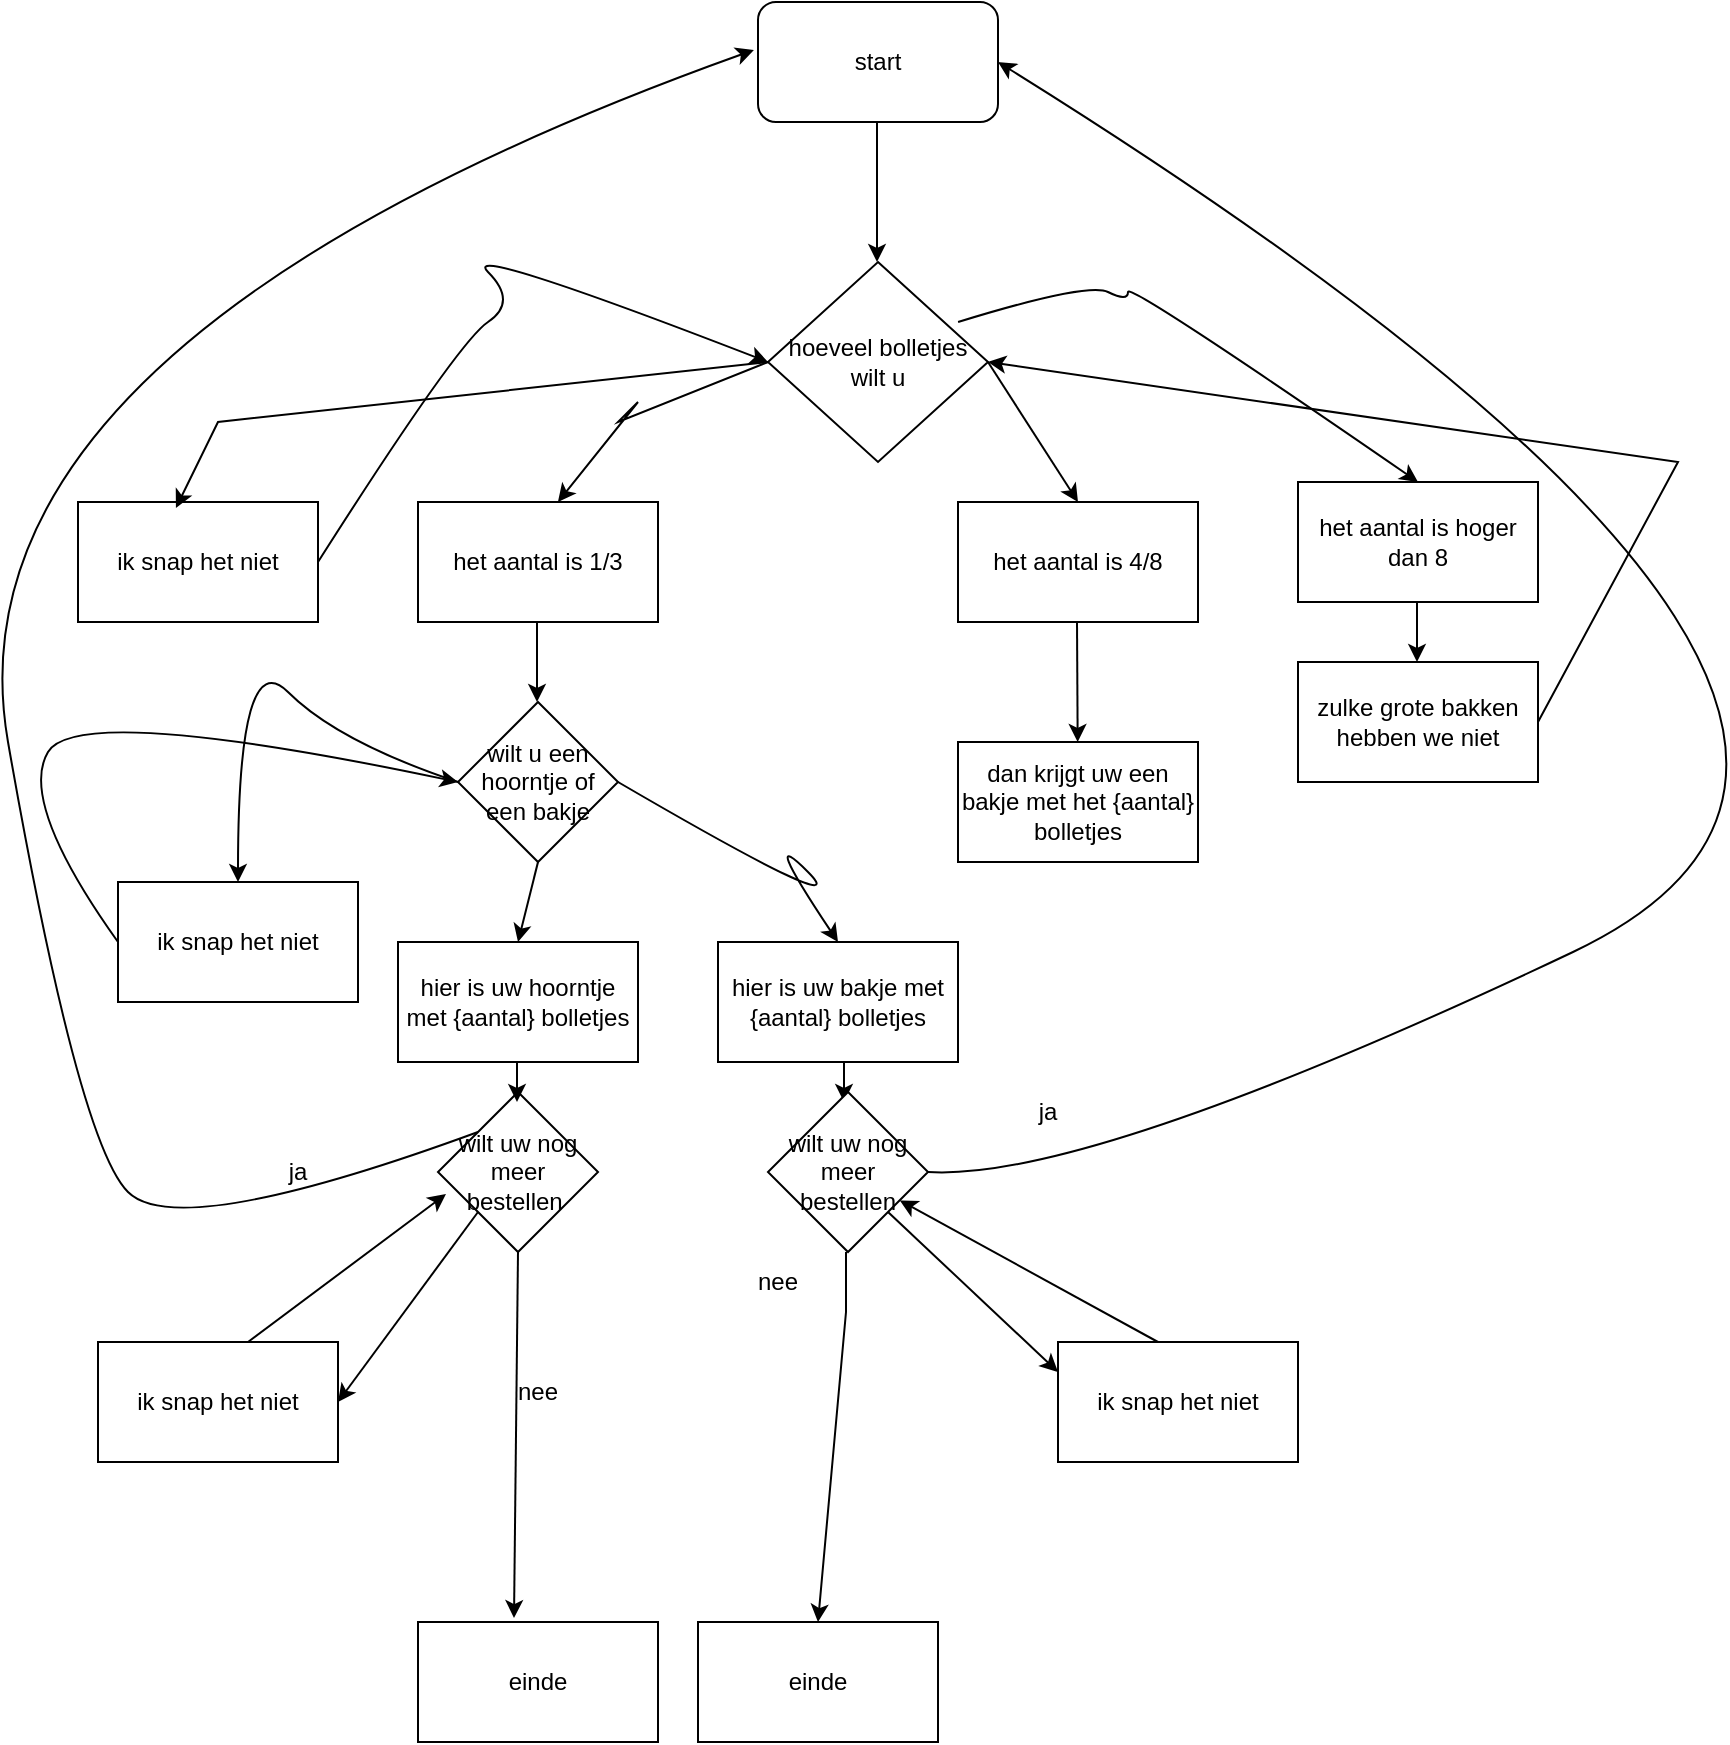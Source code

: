 <mxfile version="21.2.9" type="device">
  <diagram id="C5RBs43oDa-KdzZeNtuy" name="Page-1">
    <mxGraphModel dx="1707" dy="484" grid="1" gridSize="10" guides="1" tooltips="1" connect="1" arrows="1" fold="1" page="1" pageScale="1" pageWidth="827" pageHeight="1169" math="0" shadow="0">
      <root>
        <mxCell id="WIyWlLk6GJQsqaUBKTNV-0" />
        <mxCell id="WIyWlLk6GJQsqaUBKTNV-1" parent="WIyWlLk6GJQsqaUBKTNV-0" />
        <mxCell id="3JMZ_89WJdmT0rSqyOOm-1" value="start" style="rounded=1;whiteSpace=wrap;html=1;" vertex="1" parent="WIyWlLk6GJQsqaUBKTNV-1">
          <mxGeometry x="370" y="40" width="120" height="60" as="geometry" />
        </mxCell>
        <mxCell id="3JMZ_89WJdmT0rSqyOOm-2" value="" style="endArrow=classic;html=1;rounded=0;" edge="1" parent="WIyWlLk6GJQsqaUBKTNV-1">
          <mxGeometry width="50" height="50" relative="1" as="geometry">
            <mxPoint x="429.5" y="100" as="sourcePoint" />
            <mxPoint x="429.5" y="170" as="targetPoint" />
          </mxGeometry>
        </mxCell>
        <mxCell id="3JMZ_89WJdmT0rSqyOOm-4" value="hoeveel bolletjes wilt u" style="rhombus;whiteSpace=wrap;html=1;" vertex="1" parent="WIyWlLk6GJQsqaUBKTNV-1">
          <mxGeometry x="375" y="170" width="110" height="100" as="geometry" />
        </mxCell>
        <mxCell id="3JMZ_89WJdmT0rSqyOOm-5" value="het aantal is 1/3" style="rounded=0;whiteSpace=wrap;html=1;" vertex="1" parent="WIyWlLk6GJQsqaUBKTNV-1">
          <mxGeometry x="200" y="290" width="120" height="60" as="geometry" />
        </mxCell>
        <mxCell id="3JMZ_89WJdmT0rSqyOOm-6" value="" style="endArrow=classic;html=1;rounded=0;exitX=0;exitY=0.5;exitDx=0;exitDy=0;entryX=0.583;entryY=0;entryDx=0;entryDy=0;entryPerimeter=0;" edge="1" parent="WIyWlLk6GJQsqaUBKTNV-1" source="3JMZ_89WJdmT0rSqyOOm-4" target="3JMZ_89WJdmT0rSqyOOm-5">
          <mxGeometry width="50" height="50" relative="1" as="geometry">
            <mxPoint x="270" y="280" as="sourcePoint" />
            <mxPoint x="310" y="230" as="targetPoint" />
            <Array as="points">
              <mxPoint x="300" y="250" />
              <mxPoint x="310" y="240" />
            </Array>
          </mxGeometry>
        </mxCell>
        <mxCell id="3JMZ_89WJdmT0rSqyOOm-7" value="het aantal is 4/8" style="rounded=0;whiteSpace=wrap;html=1;" vertex="1" parent="WIyWlLk6GJQsqaUBKTNV-1">
          <mxGeometry x="470" y="290" width="120" height="60" as="geometry" />
        </mxCell>
        <mxCell id="3JMZ_89WJdmT0rSqyOOm-8" value="" style="endArrow=classic;html=1;rounded=0;entryX=0.5;entryY=0;entryDx=0;entryDy=0;" edge="1" parent="WIyWlLk6GJQsqaUBKTNV-1" target="3JMZ_89WJdmT0rSqyOOm-7">
          <mxGeometry width="50" height="50" relative="1" as="geometry">
            <mxPoint x="485" y="220" as="sourcePoint" />
            <mxPoint x="565" y="240" as="targetPoint" />
          </mxGeometry>
        </mxCell>
        <mxCell id="3JMZ_89WJdmT0rSqyOOm-9" value="het aantal is hoger dan 8" style="rounded=0;whiteSpace=wrap;html=1;" vertex="1" parent="WIyWlLk6GJQsqaUBKTNV-1">
          <mxGeometry x="640" y="280" width="120" height="60" as="geometry" />
        </mxCell>
        <mxCell id="3JMZ_89WJdmT0rSqyOOm-11" value="ik snap het niet" style="rounded=0;whiteSpace=wrap;html=1;" vertex="1" parent="WIyWlLk6GJQsqaUBKTNV-1">
          <mxGeometry x="30" y="290" width="120" height="60" as="geometry" />
        </mxCell>
        <mxCell id="3JMZ_89WJdmT0rSqyOOm-12" value="" style="endArrow=classic;html=1;rounded=0;exitX=0;exitY=0.5;exitDx=0;exitDy=0;entryX=0.408;entryY=0.05;entryDx=0;entryDy=0;entryPerimeter=0;" edge="1" parent="WIyWlLk6GJQsqaUBKTNV-1" source="3JMZ_89WJdmT0rSqyOOm-4" target="3JMZ_89WJdmT0rSqyOOm-11">
          <mxGeometry width="50" height="50" relative="1" as="geometry">
            <mxPoint x="160" y="200" as="sourcePoint" />
            <mxPoint x="70" y="280" as="targetPoint" />
            <Array as="points">
              <mxPoint x="100" y="250" />
            </Array>
          </mxGeometry>
        </mxCell>
        <mxCell id="3JMZ_89WJdmT0rSqyOOm-17" value="zulke grote bakken hebben we niet" style="rounded=0;whiteSpace=wrap;html=1;" vertex="1" parent="WIyWlLk6GJQsqaUBKTNV-1">
          <mxGeometry x="640" y="370" width="120" height="60" as="geometry" />
        </mxCell>
        <mxCell id="3JMZ_89WJdmT0rSqyOOm-19" value="" style="endArrow=classic;html=1;rounded=0;" edge="1" parent="WIyWlLk6GJQsqaUBKTNV-1">
          <mxGeometry width="50" height="50" relative="1" as="geometry">
            <mxPoint x="699.5" y="340" as="sourcePoint" />
            <mxPoint x="699.5" y="370" as="targetPoint" />
          </mxGeometry>
        </mxCell>
        <mxCell id="3JMZ_89WJdmT0rSqyOOm-20" value="" style="endArrow=classic;html=1;rounded=0;entryX=1;entryY=0.5;entryDx=0;entryDy=0;" edge="1" parent="WIyWlLk6GJQsqaUBKTNV-1" target="3JMZ_89WJdmT0rSqyOOm-4">
          <mxGeometry width="50" height="50" relative="1" as="geometry">
            <mxPoint x="760" y="400" as="sourcePoint" />
            <mxPoint x="810" y="350" as="targetPoint" />
            <Array as="points">
              <mxPoint x="830" y="270" />
            </Array>
          </mxGeometry>
        </mxCell>
        <mxCell id="3JMZ_89WJdmT0rSqyOOm-21" value="dan krijgt uw een bakje met het {aantal} bolletjes" style="rounded=0;whiteSpace=wrap;html=1;" vertex="1" parent="WIyWlLk6GJQsqaUBKTNV-1">
          <mxGeometry x="470" y="410" width="120" height="60" as="geometry" />
        </mxCell>
        <mxCell id="3JMZ_89WJdmT0rSqyOOm-22" value="" style="endArrow=classic;html=1;rounded=0;" edge="1" parent="WIyWlLk6GJQsqaUBKTNV-1" target="3JMZ_89WJdmT0rSqyOOm-21">
          <mxGeometry width="50" height="50" relative="1" as="geometry">
            <mxPoint x="529.5" y="350" as="sourcePoint" />
            <mxPoint x="529.5" y="390" as="targetPoint" />
          </mxGeometry>
        </mxCell>
        <mxCell id="3JMZ_89WJdmT0rSqyOOm-24" value="wilt u een hoorntje of een bakje" style="rhombus;whiteSpace=wrap;html=1;" vertex="1" parent="WIyWlLk6GJQsqaUBKTNV-1">
          <mxGeometry x="220" y="390" width="80" height="80" as="geometry" />
        </mxCell>
        <mxCell id="3JMZ_89WJdmT0rSqyOOm-25" value="" style="endArrow=classic;html=1;rounded=0;" edge="1" parent="WIyWlLk6GJQsqaUBKTNV-1">
          <mxGeometry width="50" height="50" relative="1" as="geometry">
            <mxPoint x="259.5" y="350" as="sourcePoint" />
            <mxPoint x="259.5" y="390" as="targetPoint" />
          </mxGeometry>
        </mxCell>
        <mxCell id="3JMZ_89WJdmT0rSqyOOm-27" value="" style="curved=1;endArrow=classic;html=1;rounded=0;entryX=0.5;entryY=0;entryDx=0;entryDy=0;exitX=0;exitY=0.5;exitDx=0;exitDy=0;" edge="1" parent="WIyWlLk6GJQsqaUBKTNV-1" source="3JMZ_89WJdmT0rSqyOOm-24" target="3JMZ_89WJdmT0rSqyOOm-28">
          <mxGeometry width="50" height="50" relative="1" as="geometry">
            <mxPoint x="110" y="410" as="sourcePoint" />
            <mxPoint x="150" y="360" as="targetPoint" />
            <Array as="points">
              <mxPoint x="160" y="410" />
              <mxPoint x="110" y="360" />
            </Array>
          </mxGeometry>
        </mxCell>
        <mxCell id="3JMZ_89WJdmT0rSqyOOm-28" value="ik snap het niet" style="rounded=0;whiteSpace=wrap;html=1;" vertex="1" parent="WIyWlLk6GJQsqaUBKTNV-1">
          <mxGeometry x="50" y="480" width="120" height="60" as="geometry" />
        </mxCell>
        <mxCell id="3JMZ_89WJdmT0rSqyOOm-29" value="" style="curved=1;endArrow=classic;html=1;rounded=0;exitX=0;exitY=0.5;exitDx=0;exitDy=0;entryX=0;entryY=0.5;entryDx=0;entryDy=0;" edge="1" parent="WIyWlLk6GJQsqaUBKTNV-1" source="3JMZ_89WJdmT0rSqyOOm-28" target="3JMZ_89WJdmT0rSqyOOm-24">
          <mxGeometry width="50" height="50" relative="1" as="geometry">
            <mxPoint x="30" y="440" as="sourcePoint" />
            <mxPoint x="80" y="390" as="targetPoint" />
            <Array as="points">
              <mxPoint y="440" />
              <mxPoint x="30" y="390" />
            </Array>
          </mxGeometry>
        </mxCell>
        <mxCell id="3JMZ_89WJdmT0rSqyOOm-31" value="hier is uw bakje met {aantal} bolletjes" style="rounded=0;whiteSpace=wrap;html=1;" vertex="1" parent="WIyWlLk6GJQsqaUBKTNV-1">
          <mxGeometry x="350" y="510" width="120" height="60" as="geometry" />
        </mxCell>
        <mxCell id="3JMZ_89WJdmT0rSqyOOm-32" value="hier is uw hoorntje met {aantal} bolletjes" style="rounded=0;whiteSpace=wrap;html=1;" vertex="1" parent="WIyWlLk6GJQsqaUBKTNV-1">
          <mxGeometry x="190" y="510" width="120" height="60" as="geometry" />
        </mxCell>
        <mxCell id="3JMZ_89WJdmT0rSqyOOm-33" value="" style="curved=1;endArrow=classic;html=1;rounded=0;entryX=0.5;entryY=0;entryDx=0;entryDy=0;exitX=1;exitY=0.5;exitDx=0;exitDy=0;" edge="1" parent="WIyWlLk6GJQsqaUBKTNV-1" source="3JMZ_89WJdmT0rSqyOOm-24" target="3JMZ_89WJdmT0rSqyOOm-31">
          <mxGeometry width="50" height="50" relative="1" as="geometry">
            <mxPoint x="370" y="500" as="sourcePoint" />
            <mxPoint x="420" y="450" as="targetPoint" />
            <Array as="points">
              <mxPoint x="420" y="500" />
              <mxPoint x="370" y="450" />
            </Array>
          </mxGeometry>
        </mxCell>
        <mxCell id="3JMZ_89WJdmT0rSqyOOm-34" value="" style="endArrow=classic;html=1;rounded=0;exitX=0.5;exitY=1;exitDx=0;exitDy=0;entryX=0.5;entryY=0;entryDx=0;entryDy=0;" edge="1" parent="WIyWlLk6GJQsqaUBKTNV-1" source="3JMZ_89WJdmT0rSqyOOm-24" target="3JMZ_89WJdmT0rSqyOOm-32">
          <mxGeometry width="50" height="50" relative="1" as="geometry">
            <mxPoint x="260" y="510" as="sourcePoint" />
            <mxPoint x="310" y="460" as="targetPoint" />
          </mxGeometry>
        </mxCell>
        <mxCell id="3JMZ_89WJdmT0rSqyOOm-35" value="wilt uw nog meer bestellen&amp;nbsp;" style="rhombus;whiteSpace=wrap;html=1;" vertex="1" parent="WIyWlLk6GJQsqaUBKTNV-1">
          <mxGeometry x="210" y="585" width="80" height="80" as="geometry" />
        </mxCell>
        <mxCell id="3JMZ_89WJdmT0rSqyOOm-36" value="" style="endArrow=classic;html=1;rounded=0;" edge="1" parent="WIyWlLk6GJQsqaUBKTNV-1">
          <mxGeometry width="50" height="50" relative="1" as="geometry">
            <mxPoint x="249.5" y="570" as="sourcePoint" />
            <mxPoint x="249.5" y="590" as="targetPoint" />
            <Array as="points">
              <mxPoint x="249.5" y="570" />
            </Array>
          </mxGeometry>
        </mxCell>
        <mxCell id="3JMZ_89WJdmT0rSqyOOm-37" value="" style="endArrow=classic;html=1;rounded=0;" edge="1" parent="WIyWlLk6GJQsqaUBKTNV-1">
          <mxGeometry width="50" height="50" relative="1" as="geometry">
            <mxPoint x="413" y="570" as="sourcePoint" />
            <mxPoint x="413" y="590" as="targetPoint" />
            <Array as="points">
              <mxPoint x="413" y="580" />
            </Array>
          </mxGeometry>
        </mxCell>
        <mxCell id="3JMZ_89WJdmT0rSqyOOm-38" value="wilt uw nog meer bestellen" style="rhombus;whiteSpace=wrap;html=1;" vertex="1" parent="WIyWlLk6GJQsqaUBKTNV-1">
          <mxGeometry x="375" y="585" width="80" height="80" as="geometry" />
        </mxCell>
        <mxCell id="3JMZ_89WJdmT0rSqyOOm-39" value="" style="curved=1;endArrow=classic;html=1;rounded=0;exitX=0;exitY=0;exitDx=0;exitDy=0;entryX=-0.017;entryY=0.4;entryDx=0;entryDy=0;entryPerimeter=0;" edge="1" parent="WIyWlLk6GJQsqaUBKTNV-1" source="3JMZ_89WJdmT0rSqyOOm-35" target="3JMZ_89WJdmT0rSqyOOm-1">
          <mxGeometry width="50" height="50" relative="1" as="geometry">
            <mxPoint x="30" y="660" as="sourcePoint" />
            <mxPoint x="80" y="610" as="targetPoint" />
            <Array as="points">
              <mxPoint x="80" y="660" />
              <mxPoint x="30" y="610" />
              <mxPoint x="-40" y="210" />
            </Array>
          </mxGeometry>
        </mxCell>
        <mxCell id="3JMZ_89WJdmT0rSqyOOm-40" value="ja" style="text;html=1;strokeColor=none;fillColor=none;align=center;verticalAlign=middle;whiteSpace=wrap;rounded=0;" vertex="1" parent="WIyWlLk6GJQsqaUBKTNV-1">
          <mxGeometry x="110" y="610" width="60" height="30" as="geometry" />
        </mxCell>
        <mxCell id="3JMZ_89WJdmT0rSqyOOm-41" value="" style="curved=1;endArrow=classic;html=1;rounded=0;exitX=1;exitY=0.5;exitDx=0;exitDy=0;entryX=1;entryY=0.5;entryDx=0;entryDy=0;" edge="1" parent="WIyWlLk6GJQsqaUBKTNV-1" source="3JMZ_89WJdmT0rSqyOOm-38" target="3JMZ_89WJdmT0rSqyOOm-1">
          <mxGeometry width="50" height="50" relative="1" as="geometry">
            <mxPoint x="485" y="630" as="sourcePoint" />
            <mxPoint x="535" y="580" as="targetPoint" />
            <Array as="points">
              <mxPoint x="535" y="630" />
              <mxPoint x="1020" y="400" />
            </Array>
          </mxGeometry>
        </mxCell>
        <mxCell id="3JMZ_89WJdmT0rSqyOOm-42" value="ja" style="text;html=1;strokeColor=none;fillColor=none;align=center;verticalAlign=middle;whiteSpace=wrap;rounded=0;" vertex="1" parent="WIyWlLk6GJQsqaUBKTNV-1">
          <mxGeometry x="485" y="580" width="60" height="30" as="geometry" />
        </mxCell>
        <mxCell id="3JMZ_89WJdmT0rSqyOOm-43" value="einde" style="rounded=0;whiteSpace=wrap;html=1;" vertex="1" parent="WIyWlLk6GJQsqaUBKTNV-1">
          <mxGeometry x="200" y="850" width="120" height="60" as="geometry" />
        </mxCell>
        <mxCell id="3JMZ_89WJdmT0rSqyOOm-44" value="" style="endArrow=classic;html=1;rounded=0;entryX=0.4;entryY=-0.033;entryDx=0;entryDy=0;entryPerimeter=0;exitX=0.5;exitY=1;exitDx=0;exitDy=0;" edge="1" parent="WIyWlLk6GJQsqaUBKTNV-1" source="3JMZ_89WJdmT0rSqyOOm-35" target="3JMZ_89WJdmT0rSqyOOm-43">
          <mxGeometry width="50" height="50" relative="1" as="geometry">
            <mxPoint x="330" y="670" as="sourcePoint" />
            <mxPoint x="380" y="620" as="targetPoint" />
          </mxGeometry>
        </mxCell>
        <mxCell id="3JMZ_89WJdmT0rSqyOOm-45" value="nee" style="text;html=1;strokeColor=none;fillColor=none;align=center;verticalAlign=middle;whiteSpace=wrap;rounded=0;" vertex="1" parent="WIyWlLk6GJQsqaUBKTNV-1">
          <mxGeometry x="230" y="720" width="60" height="30" as="geometry" />
        </mxCell>
        <mxCell id="3JMZ_89WJdmT0rSqyOOm-46" value="" style="endArrow=classic;html=1;rounded=0;entryX=0.5;entryY=0;entryDx=0;entryDy=0;" edge="1" parent="WIyWlLk6GJQsqaUBKTNV-1" target="3JMZ_89WJdmT0rSqyOOm-48">
          <mxGeometry width="50" height="50" relative="1" as="geometry">
            <mxPoint x="414" y="665" as="sourcePoint" />
            <mxPoint x="414" y="705" as="targetPoint" />
            <Array as="points">
              <mxPoint x="414" y="695" />
            </Array>
          </mxGeometry>
        </mxCell>
        <mxCell id="3JMZ_89WJdmT0rSqyOOm-47" value="nee" style="text;html=1;strokeColor=none;fillColor=none;align=center;verticalAlign=middle;whiteSpace=wrap;rounded=0;" vertex="1" parent="WIyWlLk6GJQsqaUBKTNV-1">
          <mxGeometry x="350" y="665" width="60" height="30" as="geometry" />
        </mxCell>
        <mxCell id="3JMZ_89WJdmT0rSqyOOm-48" value="einde" style="rounded=0;whiteSpace=wrap;html=1;" vertex="1" parent="WIyWlLk6GJQsqaUBKTNV-1">
          <mxGeometry x="340" y="850" width="120" height="60" as="geometry" />
        </mxCell>
        <mxCell id="3JMZ_89WJdmT0rSqyOOm-49" value="ik snap het niet" style="rounded=0;whiteSpace=wrap;html=1;" vertex="1" parent="WIyWlLk6GJQsqaUBKTNV-1">
          <mxGeometry x="40" y="710" width="120" height="60" as="geometry" />
        </mxCell>
        <mxCell id="3JMZ_89WJdmT0rSqyOOm-50" value="" style="endArrow=classic;html=1;rounded=0;entryX=1;entryY=0.5;entryDx=0;entryDy=0;exitX=0;exitY=1;exitDx=0;exitDy=0;" edge="1" parent="WIyWlLk6GJQsqaUBKTNV-1" source="3JMZ_89WJdmT0rSqyOOm-35" target="3JMZ_89WJdmT0rSqyOOm-49">
          <mxGeometry width="50" height="50" relative="1" as="geometry">
            <mxPoint x="180" y="750" as="sourcePoint" />
            <mxPoint x="220" y="710" as="targetPoint" />
          </mxGeometry>
        </mxCell>
        <mxCell id="3JMZ_89WJdmT0rSqyOOm-51" value="" style="endArrow=classic;html=1;rounded=0;entryX=0.05;entryY=0.638;entryDx=0;entryDy=0;entryPerimeter=0;" edge="1" parent="WIyWlLk6GJQsqaUBKTNV-1" target="3JMZ_89WJdmT0rSqyOOm-35">
          <mxGeometry width="50" height="50" relative="1" as="geometry">
            <mxPoint x="115" y="710" as="sourcePoint" />
            <mxPoint x="165" y="660" as="targetPoint" />
          </mxGeometry>
        </mxCell>
        <mxCell id="3JMZ_89WJdmT0rSqyOOm-52" value="ik snap het niet" style="rounded=0;whiteSpace=wrap;html=1;" vertex="1" parent="WIyWlLk6GJQsqaUBKTNV-1">
          <mxGeometry x="520" y="710" width="120" height="60" as="geometry" />
        </mxCell>
        <mxCell id="3JMZ_89WJdmT0rSqyOOm-53" value="" style="endArrow=classic;html=1;rounded=0;entryX=0;entryY=0.25;entryDx=0;entryDy=0;exitX=1;exitY=1;exitDx=0;exitDy=0;" edge="1" parent="WIyWlLk6GJQsqaUBKTNV-1" source="3JMZ_89WJdmT0rSqyOOm-38" target="3JMZ_89WJdmT0rSqyOOm-52">
          <mxGeometry width="50" height="50" relative="1" as="geometry">
            <mxPoint x="450" y="695" as="sourcePoint" />
            <mxPoint x="500" y="645" as="targetPoint" />
          </mxGeometry>
        </mxCell>
        <mxCell id="3JMZ_89WJdmT0rSqyOOm-54" value="" style="endArrow=classic;html=1;rounded=0;" edge="1" parent="WIyWlLk6GJQsqaUBKTNV-1" target="3JMZ_89WJdmT0rSqyOOm-38">
          <mxGeometry width="50" height="50" relative="1" as="geometry">
            <mxPoint x="570" y="710" as="sourcePoint" />
            <mxPoint x="620" y="660" as="targetPoint" />
          </mxGeometry>
        </mxCell>
        <mxCell id="3JMZ_89WJdmT0rSqyOOm-55" value="" style="curved=1;endArrow=classic;html=1;rounded=0;entryX=0.5;entryY=0;entryDx=0;entryDy=0;exitX=0.864;exitY=0.3;exitDx=0;exitDy=0;exitPerimeter=0;" edge="1" parent="WIyWlLk6GJQsqaUBKTNV-1" source="3JMZ_89WJdmT0rSqyOOm-4" target="3JMZ_89WJdmT0rSqyOOm-9">
          <mxGeometry width="50" height="50" relative="1" as="geometry">
            <mxPoint x="505" y="190" as="sourcePoint" />
            <mxPoint x="555" y="140" as="targetPoint" />
            <Array as="points">
              <mxPoint x="535" y="180" />
              <mxPoint x="555" y="190" />
              <mxPoint x="555" y="180" />
            </Array>
          </mxGeometry>
        </mxCell>
        <mxCell id="3JMZ_89WJdmT0rSqyOOm-56" value="" style="curved=1;endArrow=classic;html=1;rounded=0;entryX=0;entryY=0.5;entryDx=0;entryDy=0;exitX=1;exitY=0.5;exitDx=0;exitDy=0;" edge="1" parent="WIyWlLk6GJQsqaUBKTNV-1" source="3JMZ_89WJdmT0rSqyOOm-11" target="3JMZ_89WJdmT0rSqyOOm-4">
          <mxGeometry width="50" height="50" relative="1" as="geometry">
            <mxPoint x="220" y="210" as="sourcePoint" />
            <mxPoint x="270" y="160" as="targetPoint" />
            <Array as="points">
              <mxPoint x="220" y="210" />
              <mxPoint x="250" y="190" />
              <mxPoint x="220" y="160" />
            </Array>
          </mxGeometry>
        </mxCell>
      </root>
    </mxGraphModel>
  </diagram>
</mxfile>
